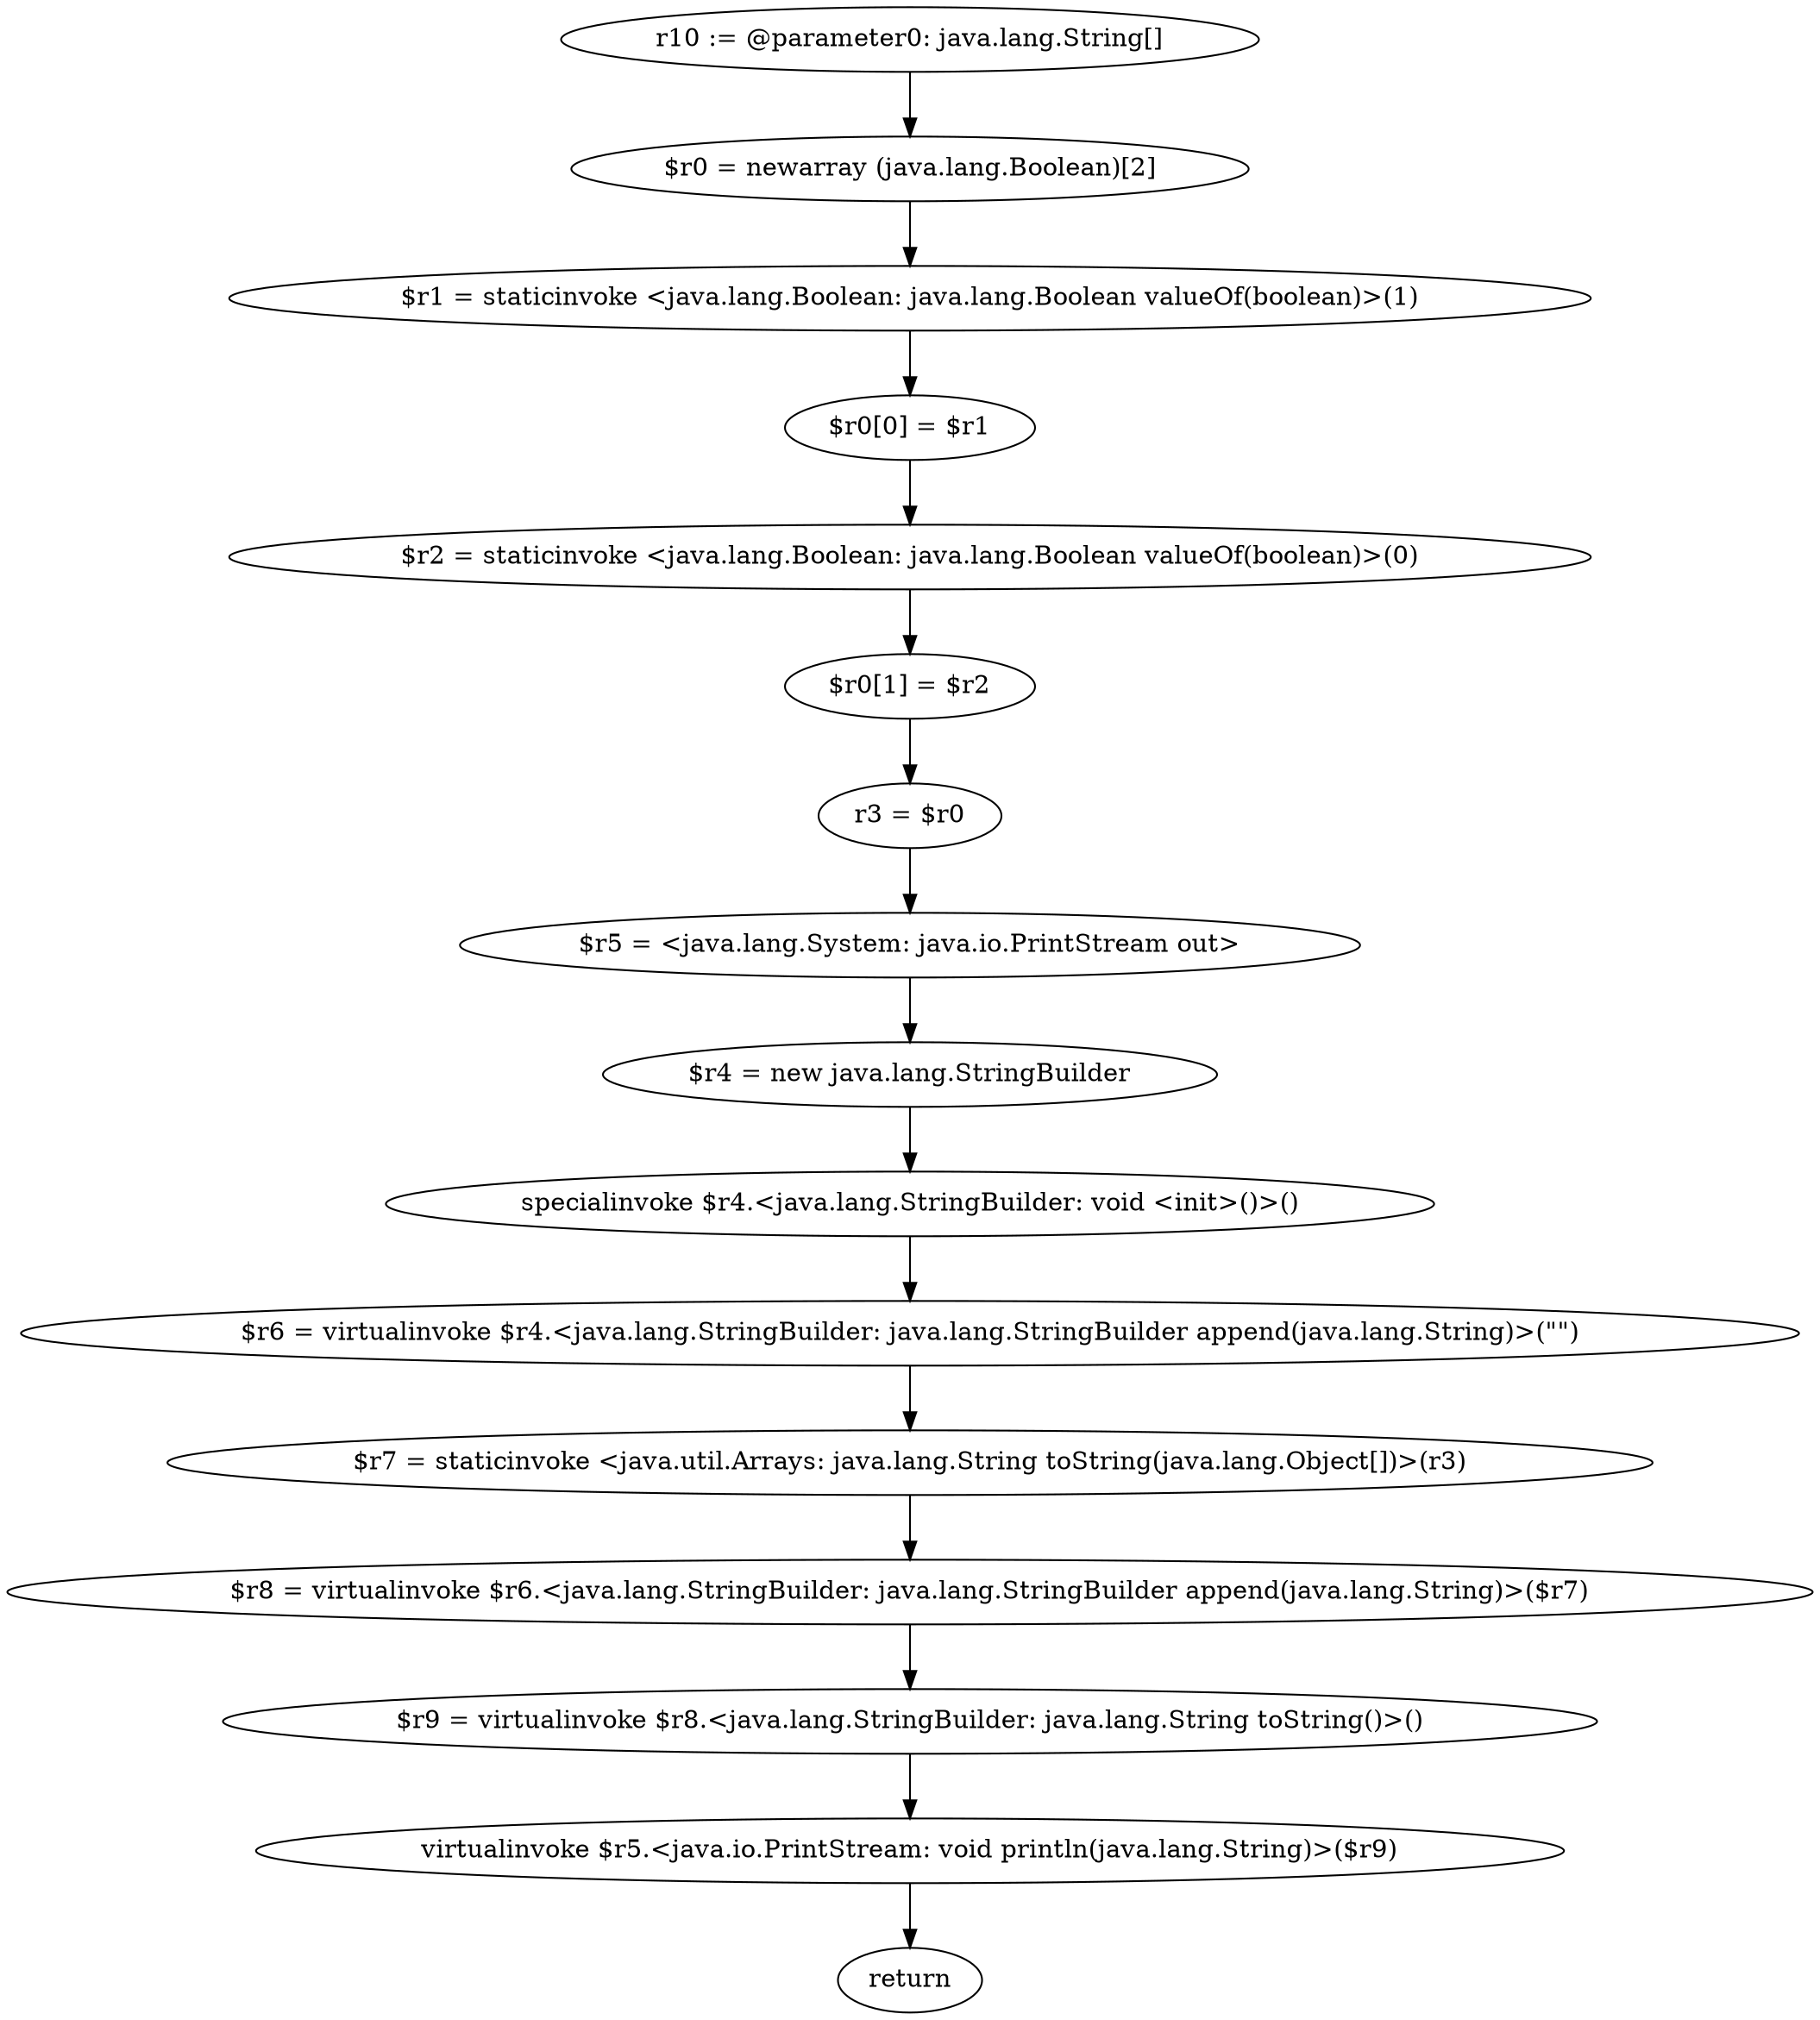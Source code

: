 digraph "unitGraph" {
    "r10 := @parameter0: java.lang.String[]"
    "$r0 = newarray (java.lang.Boolean)[2]"
    "$r1 = staticinvoke <java.lang.Boolean: java.lang.Boolean valueOf(boolean)>(1)"
    "$r0[0] = $r1"
    "$r2 = staticinvoke <java.lang.Boolean: java.lang.Boolean valueOf(boolean)>(0)"
    "$r0[1] = $r2"
    "r3 = $r0"
    "$r5 = <java.lang.System: java.io.PrintStream out>"
    "$r4 = new java.lang.StringBuilder"
    "specialinvoke $r4.<java.lang.StringBuilder: void <init>()>()"
    "$r6 = virtualinvoke $r4.<java.lang.StringBuilder: java.lang.StringBuilder append(java.lang.String)>(\"\")"
    "$r7 = staticinvoke <java.util.Arrays: java.lang.String toString(java.lang.Object[])>(r3)"
    "$r8 = virtualinvoke $r6.<java.lang.StringBuilder: java.lang.StringBuilder append(java.lang.String)>($r7)"
    "$r9 = virtualinvoke $r8.<java.lang.StringBuilder: java.lang.String toString()>()"
    "virtualinvoke $r5.<java.io.PrintStream: void println(java.lang.String)>($r9)"
    "return"
    "r10 := @parameter0: java.lang.String[]"->"$r0 = newarray (java.lang.Boolean)[2]";
    "$r0 = newarray (java.lang.Boolean)[2]"->"$r1 = staticinvoke <java.lang.Boolean: java.lang.Boolean valueOf(boolean)>(1)";
    "$r1 = staticinvoke <java.lang.Boolean: java.lang.Boolean valueOf(boolean)>(1)"->"$r0[0] = $r1";
    "$r0[0] = $r1"->"$r2 = staticinvoke <java.lang.Boolean: java.lang.Boolean valueOf(boolean)>(0)";
    "$r2 = staticinvoke <java.lang.Boolean: java.lang.Boolean valueOf(boolean)>(0)"->"$r0[1] = $r2";
    "$r0[1] = $r2"->"r3 = $r0";
    "r3 = $r0"->"$r5 = <java.lang.System: java.io.PrintStream out>";
    "$r5 = <java.lang.System: java.io.PrintStream out>"->"$r4 = new java.lang.StringBuilder";
    "$r4 = new java.lang.StringBuilder"->"specialinvoke $r4.<java.lang.StringBuilder: void <init>()>()";
    "specialinvoke $r4.<java.lang.StringBuilder: void <init>()>()"->"$r6 = virtualinvoke $r4.<java.lang.StringBuilder: java.lang.StringBuilder append(java.lang.String)>(\"\")";
    "$r6 = virtualinvoke $r4.<java.lang.StringBuilder: java.lang.StringBuilder append(java.lang.String)>(\"\")"->"$r7 = staticinvoke <java.util.Arrays: java.lang.String toString(java.lang.Object[])>(r3)";
    "$r7 = staticinvoke <java.util.Arrays: java.lang.String toString(java.lang.Object[])>(r3)"->"$r8 = virtualinvoke $r6.<java.lang.StringBuilder: java.lang.StringBuilder append(java.lang.String)>($r7)";
    "$r8 = virtualinvoke $r6.<java.lang.StringBuilder: java.lang.StringBuilder append(java.lang.String)>($r7)"->"$r9 = virtualinvoke $r8.<java.lang.StringBuilder: java.lang.String toString()>()";
    "$r9 = virtualinvoke $r8.<java.lang.StringBuilder: java.lang.String toString()>()"->"virtualinvoke $r5.<java.io.PrintStream: void println(java.lang.String)>($r9)";
    "virtualinvoke $r5.<java.io.PrintStream: void println(java.lang.String)>($r9)"->"return";
}
